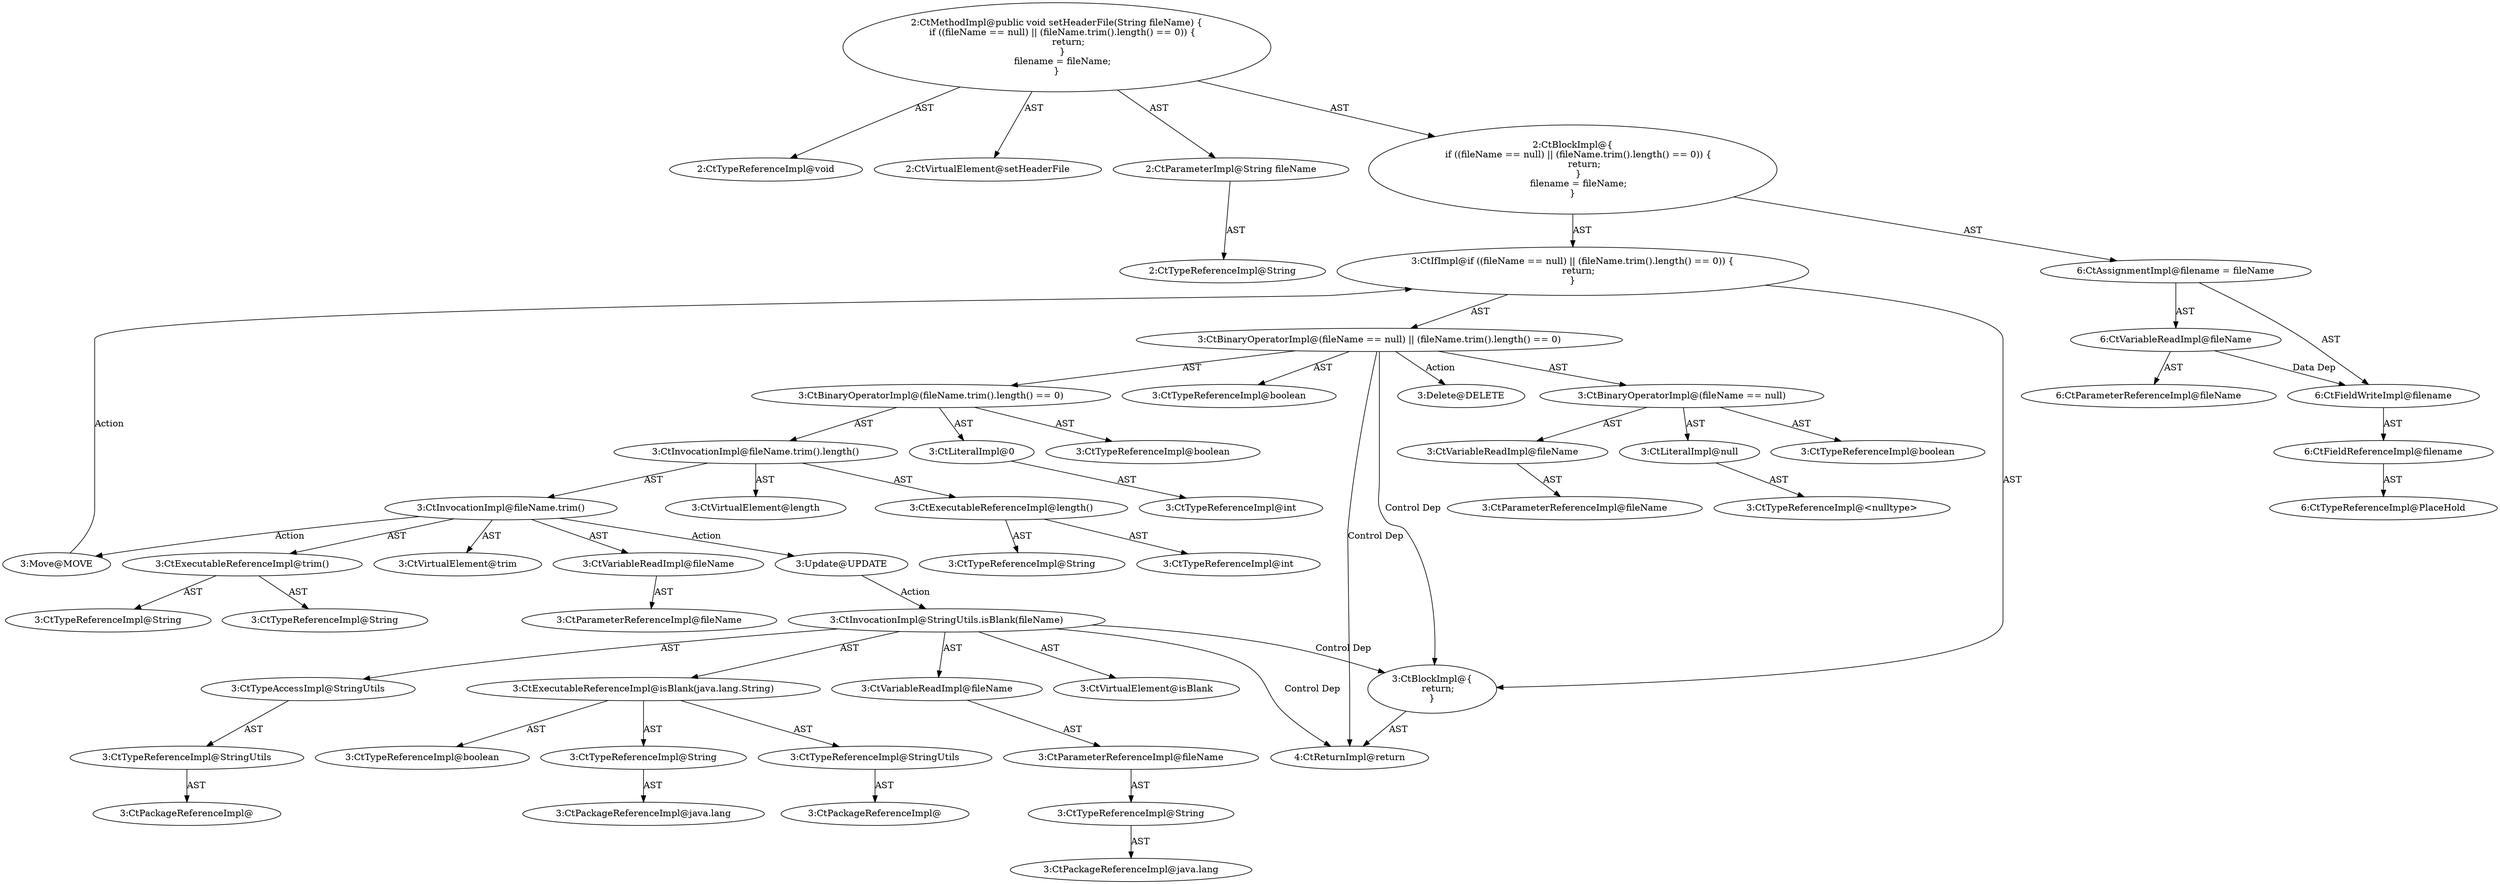 digraph "setHeaderFile#?,String" {
0 [label="2:CtTypeReferenceImpl@void" shape=ellipse]
1 [label="2:CtVirtualElement@setHeaderFile" shape=ellipse]
2 [label="2:CtParameterImpl@String fileName" shape=ellipse]
3 [label="2:CtTypeReferenceImpl@String" shape=ellipse]
4 [label="3:CtVariableReadImpl@fileName" shape=ellipse]
5 [label="3:CtParameterReferenceImpl@fileName" shape=ellipse]
6 [label="3:CtLiteralImpl@null" shape=ellipse]
7 [label="3:CtTypeReferenceImpl@<nulltype>" shape=ellipse]
8 [label="3:CtBinaryOperatorImpl@(fileName == null)" shape=ellipse]
9 [label="3:CtTypeReferenceImpl@boolean" shape=ellipse]
10 [label="3:CtExecutableReferenceImpl@length()" shape=ellipse]
11 [label="3:CtTypeReferenceImpl@String" shape=ellipse]
12 [label="3:CtTypeReferenceImpl@int" shape=ellipse]
13 [label="3:CtVirtualElement@length" shape=ellipse]
14 [label="3:CtExecutableReferenceImpl@trim()" shape=ellipse]
15 [label="3:CtTypeReferenceImpl@String" shape=ellipse]
16 [label="3:CtTypeReferenceImpl@String" shape=ellipse]
17 [label="3:CtVirtualElement@trim" shape=ellipse]
18 [label="3:CtVariableReadImpl@fileName" shape=ellipse]
19 [label="3:CtParameterReferenceImpl@fileName" shape=ellipse]
20 [label="3:CtInvocationImpl@fileName.trim()" shape=ellipse]
21 [label="3:CtInvocationImpl@fileName.trim().length()" shape=ellipse]
22 [label="3:CtLiteralImpl@0" shape=ellipse]
23 [label="3:CtTypeReferenceImpl@int" shape=ellipse]
24 [label="3:CtBinaryOperatorImpl@(fileName.trim().length() == 0)" shape=ellipse]
25 [label="3:CtTypeReferenceImpl@boolean" shape=ellipse]
26 [label="3:CtBinaryOperatorImpl@(fileName == null) || (fileName.trim().length() == 0)" shape=ellipse]
27 [label="3:CtTypeReferenceImpl@boolean" shape=ellipse]
28 [label="4:CtReturnImpl@return" shape=ellipse]
29 [label="3:CtBlockImpl@\{
    return;
\}" shape=ellipse]
30 [label="3:CtIfImpl@if ((fileName == null) || (fileName.trim().length() == 0)) \{
    return;
\}" shape=ellipse]
31 [label="6:CtFieldReferenceImpl@filename" shape=ellipse]
32 [label="6:CtTypeReferenceImpl@PlaceHold" shape=ellipse]
33 [label="6:CtFieldWriteImpl@filename" shape=ellipse]
34 [label="6:CtVariableReadImpl@fileName" shape=ellipse]
35 [label="6:CtParameterReferenceImpl@fileName" shape=ellipse]
36 [label="6:CtAssignmentImpl@filename = fileName" shape=ellipse]
37 [label="2:CtBlockImpl@\{
    if ((fileName == null) || (fileName.trim().length() == 0)) \{
        return;
    \}
    filename = fileName;
\}" shape=ellipse]
38 [label="2:CtMethodImpl@public void setHeaderFile(String fileName) \{
    if ((fileName == null) || (fileName.trim().length() == 0)) \{
        return;
    \}
    filename = fileName;
\}" shape=ellipse]
39 [label="3:Update@UPDATE" shape=ellipse]
40 [label="3:CtPackageReferenceImpl@" shape=ellipse]
41 [label="3:CtTypeReferenceImpl@StringUtils" shape=ellipse]
42 [label="3:CtTypeAccessImpl@StringUtils" shape=ellipse]
43 [label="3:CtPackageReferenceImpl@" shape=ellipse]
44 [label="3:CtTypeReferenceImpl@StringUtils" shape=ellipse]
45 [label="3:CtTypeReferenceImpl@boolean" shape=ellipse]
46 [label="3:CtPackageReferenceImpl@java.lang" shape=ellipse]
47 [label="3:CtTypeReferenceImpl@String" shape=ellipse]
48 [label="3:CtExecutableReferenceImpl@isBlank(java.lang.String)" shape=ellipse]
49 [label="3:CtPackageReferenceImpl@java.lang" shape=ellipse]
50 [label="3:CtTypeReferenceImpl@String" shape=ellipse]
51 [label="3:CtParameterReferenceImpl@fileName" shape=ellipse]
52 [label="3:CtVariableReadImpl@fileName" shape=ellipse]
53 [label="3:CtInvocationImpl@StringUtils.isBlank(fileName)" shape=ellipse]
54 [label="3:CtVirtualElement@isBlank" shape=ellipse]
55 [label="3:Delete@DELETE" shape=ellipse]
56 [label="3:Move@MOVE" shape=ellipse]
2 -> 3 [label="AST"];
4 -> 5 [label="AST"];
6 -> 7 [label="AST"];
8 -> 9 [label="AST"];
8 -> 4 [label="AST"];
8 -> 6 [label="AST"];
10 -> 11 [label="AST"];
10 -> 12 [label="AST"];
14 -> 15 [label="AST"];
14 -> 16 [label="AST"];
18 -> 19 [label="AST"];
20 -> 17 [label="AST"];
20 -> 18 [label="AST"];
20 -> 14 [label="AST"];
20 -> 39 [label="Action"];
20 -> 56 [label="Action"];
21 -> 13 [label="AST"];
21 -> 20 [label="AST"];
21 -> 10 [label="AST"];
22 -> 23 [label="AST"];
24 -> 25 [label="AST"];
24 -> 21 [label="AST"];
24 -> 22 [label="AST"];
26 -> 27 [label="AST"];
26 -> 8 [label="AST"];
26 -> 24 [label="AST"];
26 -> 29 [label="Control Dep"];
26 -> 28 [label="Control Dep"];
26 -> 55 [label="Action"];
29 -> 28 [label="AST"];
30 -> 26 [label="AST"];
30 -> 29 [label="AST"];
31 -> 32 [label="AST"];
33 -> 31 [label="AST"];
34 -> 35 [label="AST"];
34 -> 33 [label="Data Dep"];
36 -> 33 [label="AST"];
36 -> 34 [label="AST"];
37 -> 30 [label="AST"];
37 -> 36 [label="AST"];
38 -> 1 [label="AST"];
38 -> 0 [label="AST"];
38 -> 2 [label="AST"];
38 -> 37 [label="AST"];
39 -> 53 [label="Action"];
41 -> 40 [label="AST"];
42 -> 41 [label="AST"];
44 -> 43 [label="AST"];
47 -> 46 [label="AST"];
48 -> 44 [label="AST"];
48 -> 45 [label="AST"];
48 -> 47 [label="AST"];
50 -> 49 [label="AST"];
51 -> 50 [label="AST"];
52 -> 51 [label="AST"];
53 -> 54 [label="AST"];
53 -> 42 [label="AST"];
53 -> 48 [label="AST"];
53 -> 52 [label="AST"];
53 -> 29 [label="Control Dep"];
53 -> 28 [label="Control Dep"];
56 -> 30 [label="Action"];
}